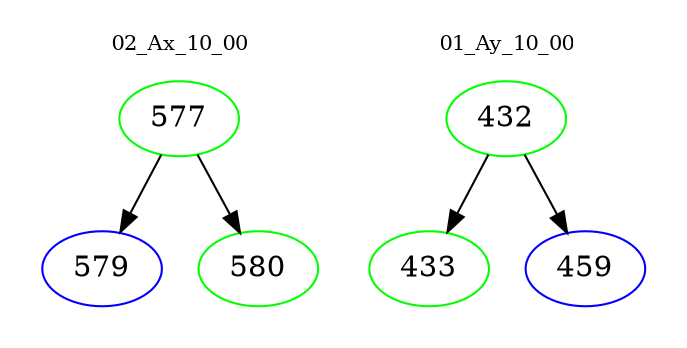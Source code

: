 digraph{
subgraph cluster_0 {
color = white
label = "02_Ax_10_00";
fontsize=10;
T0_577 [label="577", color="green"]
T0_577 -> T0_579 [color="black"]
T0_579 [label="579", color="blue"]
T0_577 -> T0_580 [color="black"]
T0_580 [label="580", color="green"]
}
subgraph cluster_1 {
color = white
label = "01_Ay_10_00";
fontsize=10;
T1_432 [label="432", color="green"]
T1_432 -> T1_433 [color="black"]
T1_433 [label="433", color="green"]
T1_432 -> T1_459 [color="black"]
T1_459 [label="459", color="blue"]
}
}
